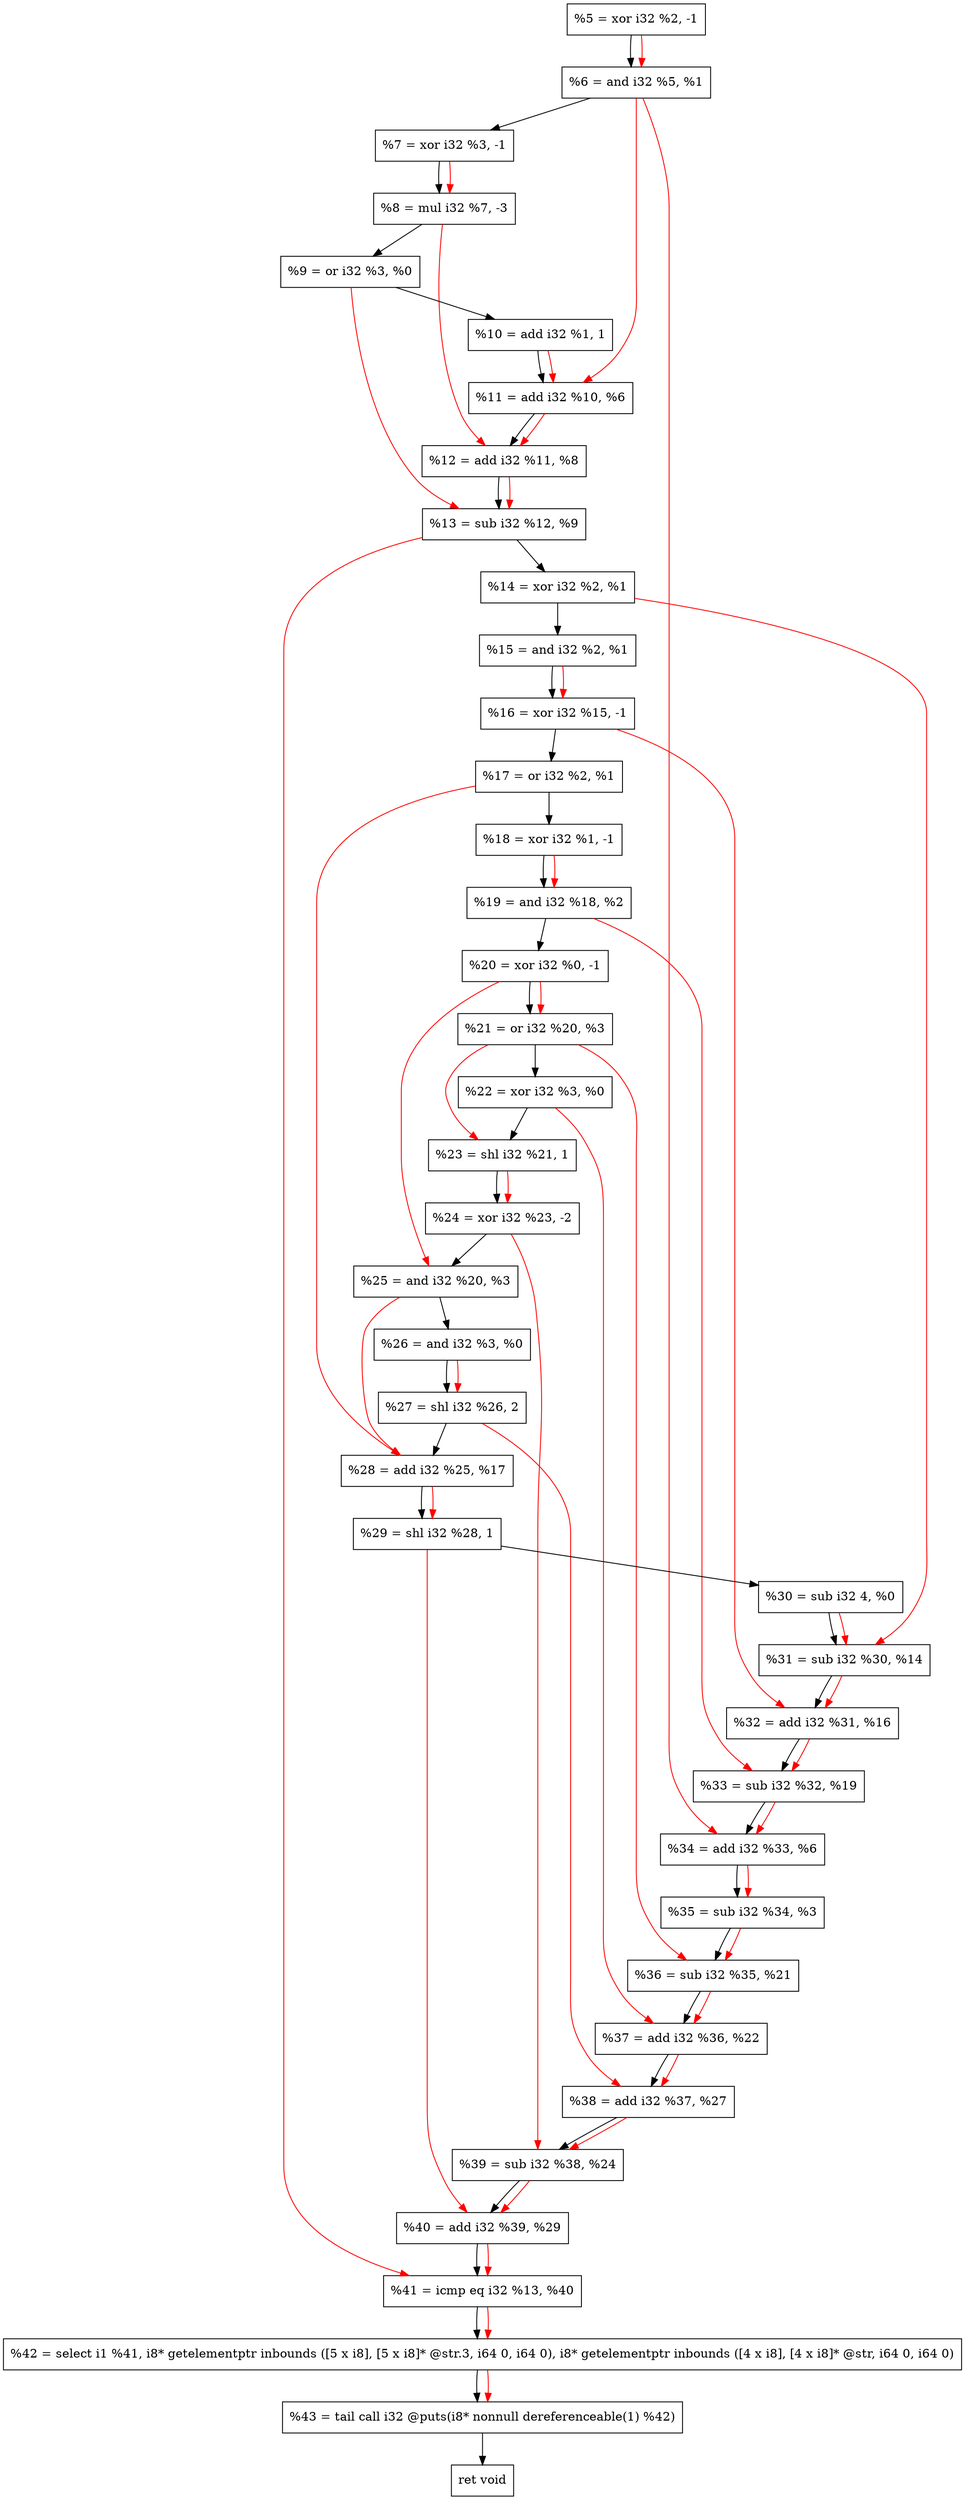 digraph "DFG for'crackme' function" {
	Node0x1973090[shape=record, label="  %5 = xor i32 %2, -1"];
	Node0x1973100[shape=record, label="  %6 = and i32 %5, %1"];
	Node0x1973170[shape=record, label="  %7 = xor i32 %3, -1"];
	Node0x1973210[shape=record, label="  %8 = mul i32 %7, -3"];
	Node0x1973280[shape=record, label="  %9 = or i32 %3, %0"];
	Node0x1973320[shape=record, label="  %10 = add i32 %1, 1"];
	Node0x1973390[shape=record, label="  %11 = add i32 %10, %6"];
	Node0x1973400[shape=record, label="  %12 = add i32 %11, %8"];
	Node0x1973470[shape=record, label="  %13 = sub i32 %12, %9"];
	Node0x19734e0[shape=record, label="  %14 = xor i32 %2, %1"];
	Node0x1973550[shape=record, label="  %15 = and i32 %2, %1"];
	Node0x19735c0[shape=record, label="  %16 = xor i32 %15, -1"];
	Node0x1973630[shape=record, label="  %17 = or i32 %2, %1"];
	Node0x19736a0[shape=record, label="  %18 = xor i32 %1, -1"];
	Node0x1973710[shape=record, label="  %19 = and i32 %18, %2"];
	Node0x1973780[shape=record, label="  %20 = xor i32 %0, -1"];
	Node0x19737f0[shape=record, label="  %21 = or i32 %20, %3"];
	Node0x1973860[shape=record, label="  %22 = xor i32 %3, %0"];
	Node0x19738d0[shape=record, label="  %23 = shl i32 %21, 1"];
	Node0x1973970[shape=record, label="  %24 = xor i32 %23, -2"];
	Node0x19739e0[shape=record, label="  %25 = and i32 %20, %3"];
	Node0x1973a50[shape=record, label="  %26 = and i32 %3, %0"];
	Node0x1973af0[shape=record, label="  %27 = shl i32 %26, 2"];
	Node0x1973b60[shape=record, label="  %28 = add i32 %25, %17"];
	Node0x1973bd0[shape=record, label="  %29 = shl i32 %28, 1"];
	Node0x1973c70[shape=record, label="  %30 = sub i32 4, %0"];
	Node0x1973ce0[shape=record, label="  %31 = sub i32 %30, %14"];
	Node0x1973d50[shape=record, label="  %32 = add i32 %31, %16"];
	Node0x1973fd0[shape=record, label="  %33 = sub i32 %32, %19"];
	Node0x1974040[shape=record, label="  %34 = add i32 %33, %6"];
	Node0x19740b0[shape=record, label="  %35 = sub i32 %34, %3"];
	Node0x1974120[shape=record, label="  %36 = sub i32 %35, %21"];
	Node0x1974190[shape=record, label="  %37 = add i32 %36, %22"];
	Node0x1974200[shape=record, label="  %38 = add i32 %37, %27"];
	Node0x1974270[shape=record, label="  %39 = sub i32 %38, %24"];
	Node0x19742e0[shape=record, label="  %40 = add i32 %39, %29"];
	Node0x1974350[shape=record, label="  %41 = icmp eq i32 %13, %40"];
	Node0x1913268[shape=record, label="  %42 = select i1 %41, i8* getelementptr inbounds ([5 x i8], [5 x i8]* @str.3, i64 0, i64 0), i8* getelementptr inbounds ([4 x i8], [4 x i8]* @str, i64 0, i64 0)"];
	Node0x19747f0[shape=record, label="  %43 = tail call i32 @puts(i8* nonnull dereferenceable(1) %42)"];
	Node0x1974840[shape=record, label="  ret void"];
	Node0x1973090 -> Node0x1973100;
	Node0x1973100 -> Node0x1973170;
	Node0x1973170 -> Node0x1973210;
	Node0x1973210 -> Node0x1973280;
	Node0x1973280 -> Node0x1973320;
	Node0x1973320 -> Node0x1973390;
	Node0x1973390 -> Node0x1973400;
	Node0x1973400 -> Node0x1973470;
	Node0x1973470 -> Node0x19734e0;
	Node0x19734e0 -> Node0x1973550;
	Node0x1973550 -> Node0x19735c0;
	Node0x19735c0 -> Node0x1973630;
	Node0x1973630 -> Node0x19736a0;
	Node0x19736a0 -> Node0x1973710;
	Node0x1973710 -> Node0x1973780;
	Node0x1973780 -> Node0x19737f0;
	Node0x19737f0 -> Node0x1973860;
	Node0x1973860 -> Node0x19738d0;
	Node0x19738d0 -> Node0x1973970;
	Node0x1973970 -> Node0x19739e0;
	Node0x19739e0 -> Node0x1973a50;
	Node0x1973a50 -> Node0x1973af0;
	Node0x1973af0 -> Node0x1973b60;
	Node0x1973b60 -> Node0x1973bd0;
	Node0x1973bd0 -> Node0x1973c70;
	Node0x1973c70 -> Node0x1973ce0;
	Node0x1973ce0 -> Node0x1973d50;
	Node0x1973d50 -> Node0x1973fd0;
	Node0x1973fd0 -> Node0x1974040;
	Node0x1974040 -> Node0x19740b0;
	Node0x19740b0 -> Node0x1974120;
	Node0x1974120 -> Node0x1974190;
	Node0x1974190 -> Node0x1974200;
	Node0x1974200 -> Node0x1974270;
	Node0x1974270 -> Node0x19742e0;
	Node0x19742e0 -> Node0x1974350;
	Node0x1974350 -> Node0x1913268;
	Node0x1913268 -> Node0x19747f0;
	Node0x19747f0 -> Node0x1974840;
edge [color=red]
	Node0x1973090 -> Node0x1973100;
	Node0x1973170 -> Node0x1973210;
	Node0x1973320 -> Node0x1973390;
	Node0x1973100 -> Node0x1973390;
	Node0x1973390 -> Node0x1973400;
	Node0x1973210 -> Node0x1973400;
	Node0x1973400 -> Node0x1973470;
	Node0x1973280 -> Node0x1973470;
	Node0x1973550 -> Node0x19735c0;
	Node0x19736a0 -> Node0x1973710;
	Node0x1973780 -> Node0x19737f0;
	Node0x19737f0 -> Node0x19738d0;
	Node0x19738d0 -> Node0x1973970;
	Node0x1973780 -> Node0x19739e0;
	Node0x1973a50 -> Node0x1973af0;
	Node0x19739e0 -> Node0x1973b60;
	Node0x1973630 -> Node0x1973b60;
	Node0x1973b60 -> Node0x1973bd0;
	Node0x1973c70 -> Node0x1973ce0;
	Node0x19734e0 -> Node0x1973ce0;
	Node0x1973ce0 -> Node0x1973d50;
	Node0x19735c0 -> Node0x1973d50;
	Node0x1973d50 -> Node0x1973fd0;
	Node0x1973710 -> Node0x1973fd0;
	Node0x1973fd0 -> Node0x1974040;
	Node0x1973100 -> Node0x1974040;
	Node0x1974040 -> Node0x19740b0;
	Node0x19740b0 -> Node0x1974120;
	Node0x19737f0 -> Node0x1974120;
	Node0x1974120 -> Node0x1974190;
	Node0x1973860 -> Node0x1974190;
	Node0x1974190 -> Node0x1974200;
	Node0x1973af0 -> Node0x1974200;
	Node0x1974200 -> Node0x1974270;
	Node0x1973970 -> Node0x1974270;
	Node0x1974270 -> Node0x19742e0;
	Node0x1973bd0 -> Node0x19742e0;
	Node0x1973470 -> Node0x1974350;
	Node0x19742e0 -> Node0x1974350;
	Node0x1974350 -> Node0x1913268;
	Node0x1913268 -> Node0x19747f0;
}
